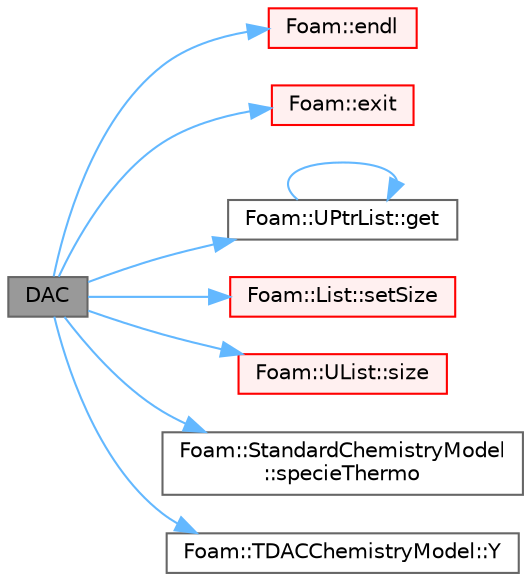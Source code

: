 digraph "DAC"
{
 // LATEX_PDF_SIZE
  bgcolor="transparent";
  edge [fontname=Helvetica,fontsize=10,labelfontname=Helvetica,labelfontsize=10];
  node [fontname=Helvetica,fontsize=10,shape=box,height=0.2,width=0.4];
  rankdir="LR";
  Node1 [id="Node000001",label="DAC",height=0.2,width=0.4,color="gray40", fillcolor="grey60", style="filled", fontcolor="black",tooltip=" "];
  Node1 -> Node2 [id="edge1_Node000001_Node000002",color="steelblue1",style="solid",tooltip=" "];
  Node2 [id="Node000002",label="Foam::endl",height=0.2,width=0.4,color="red", fillcolor="#FFF0F0", style="filled",URL="$namespaceFoam.html#a7d5eca45a323264dc5fe811500ebda47",tooltip=" "];
  Node1 -> Node6 [id="edge2_Node000001_Node000006",color="steelblue1",style="solid",tooltip=" "];
  Node6 [id="Node000006",label="Foam::exit",height=0.2,width=0.4,color="red", fillcolor="#FFF0F0", style="filled",URL="$namespaceFoam.html#ae0529b088aefc9f83b89dce5c31fda64",tooltip=" "];
  Node1 -> Node8 [id="edge3_Node000001_Node000008",color="steelblue1",style="solid",tooltip=" "];
  Node8 [id="Node000008",label="Foam::UPtrList::get",height=0.2,width=0.4,color="grey40", fillcolor="white", style="filled",URL="$classFoam_1_1UPtrList.html#a8ea8e819eb4da035ba40fb95de8e94d3",tooltip=" "];
  Node8 -> Node8 [id="edge4_Node000008_Node000008",color="steelblue1",style="solid",tooltip=" "];
  Node1 -> Node9 [id="edge5_Node000001_Node000009",color="steelblue1",style="solid",tooltip=" "];
  Node9 [id="Node000009",label="Foam::List::setSize",height=0.2,width=0.4,color="red", fillcolor="#FFF0F0", style="filled",URL="$classFoam_1_1List.html#a1a7984b90f8855606fc18a92a71fa99f",tooltip=" "];
  Node1 -> Node11 [id="edge6_Node000001_Node000011",color="steelblue1",style="solid",tooltip=" "];
  Node11 [id="Node000011",label="Foam::UList::size",height=0.2,width=0.4,color="red", fillcolor="#FFF0F0", style="filled",URL="$classFoam_1_1UList.html#ac1fc1d9dab324bb1b8452c7aa4813026",tooltip=" "];
  Node1 -> Node13 [id="edge7_Node000001_Node000013",color="steelblue1",style="solid",tooltip=" "];
  Node13 [id="Node000013",label="Foam::StandardChemistryModel\l::specieThermo",height=0.2,width=0.4,color="grey40", fillcolor="white", style="filled",URL="$classFoam_1_1StandardChemistryModel.html#a154e3cc37a843b918f13003e3199a3fd",tooltip=" "];
  Node1 -> Node14 [id="edge8_Node000001_Node000014",color="steelblue1",style="solid",tooltip=" "];
  Node14 [id="Node000014",label="Foam::TDACChemistryModel::Y",height=0.2,width=0.4,color="grey40", fillcolor="white", style="filled",URL="$classFoam_1_1TDACChemistryModel.html#a98fc615b86ae04a5a00a36c8fb619a16",tooltip=" "];
}
